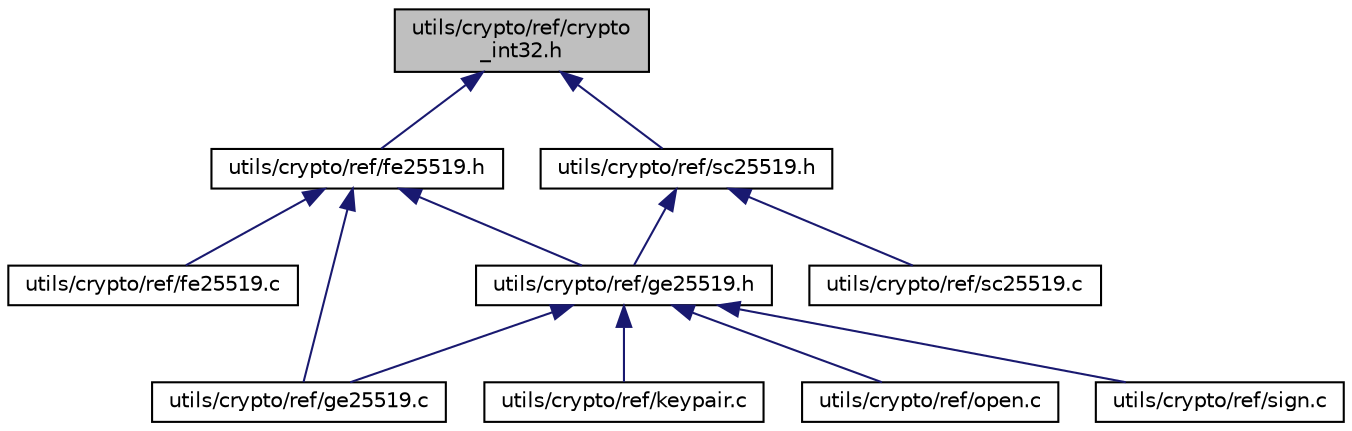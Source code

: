 digraph "utils/crypto/ref/crypto_int32.h"
{
  edge [fontname="Helvetica",fontsize="10",labelfontname="Helvetica",labelfontsize="10"];
  node [fontname="Helvetica",fontsize="10",shape=record];
  Node1 [label="utils/crypto/ref/crypto\l_int32.h",height=0.2,width=0.4,color="black", fillcolor="grey75", style="filled", fontcolor="black"];
  Node1 -> Node2 [dir="back",color="midnightblue",fontsize="10",style="solid",fontname="Helvetica"];
  Node2 [label="utils/crypto/ref/fe25519.h",height=0.2,width=0.4,color="black", fillcolor="white", style="filled",URL="$fe25519_8h.html"];
  Node2 -> Node3 [dir="back",color="midnightblue",fontsize="10",style="solid",fontname="Helvetica"];
  Node3 [label="utils/crypto/ref/fe25519.c",height=0.2,width=0.4,color="black", fillcolor="white", style="filled",URL="$fe25519_8c.html"];
  Node2 -> Node4 [dir="back",color="midnightblue",fontsize="10",style="solid",fontname="Helvetica"];
  Node4 [label="utils/crypto/ref/ge25519.h",height=0.2,width=0.4,color="black", fillcolor="white", style="filled",URL="$ge25519_8h.html"];
  Node4 -> Node5 [dir="back",color="midnightblue",fontsize="10",style="solid",fontname="Helvetica"];
  Node5 [label="utils/crypto/ref/ge25519.c",height=0.2,width=0.4,color="black", fillcolor="white", style="filled",URL="$ge25519_8c.html"];
  Node4 -> Node6 [dir="back",color="midnightblue",fontsize="10",style="solid",fontname="Helvetica"];
  Node6 [label="utils/crypto/ref/keypair.c",height=0.2,width=0.4,color="black", fillcolor="white", style="filled",URL="$keypair_8c.html"];
  Node4 -> Node7 [dir="back",color="midnightblue",fontsize="10",style="solid",fontname="Helvetica"];
  Node7 [label="utils/crypto/ref/open.c",height=0.2,width=0.4,color="black", fillcolor="white", style="filled",URL="$open_8c.html"];
  Node4 -> Node8 [dir="back",color="midnightblue",fontsize="10",style="solid",fontname="Helvetica"];
  Node8 [label="utils/crypto/ref/sign.c",height=0.2,width=0.4,color="black", fillcolor="white", style="filled",URL="$sign_8c.html"];
  Node2 -> Node5 [dir="back",color="midnightblue",fontsize="10",style="solid",fontname="Helvetica"];
  Node1 -> Node9 [dir="back",color="midnightblue",fontsize="10",style="solid",fontname="Helvetica"];
  Node9 [label="utils/crypto/ref/sc25519.h",height=0.2,width=0.4,color="black", fillcolor="white", style="filled",URL="$sc25519_8h.html"];
  Node9 -> Node4 [dir="back",color="midnightblue",fontsize="10",style="solid",fontname="Helvetica"];
  Node9 -> Node10 [dir="back",color="midnightblue",fontsize="10",style="solid",fontname="Helvetica"];
  Node10 [label="utils/crypto/ref/sc25519.c",height=0.2,width=0.4,color="black", fillcolor="white", style="filled",URL="$sc25519_8c.html"];
}
